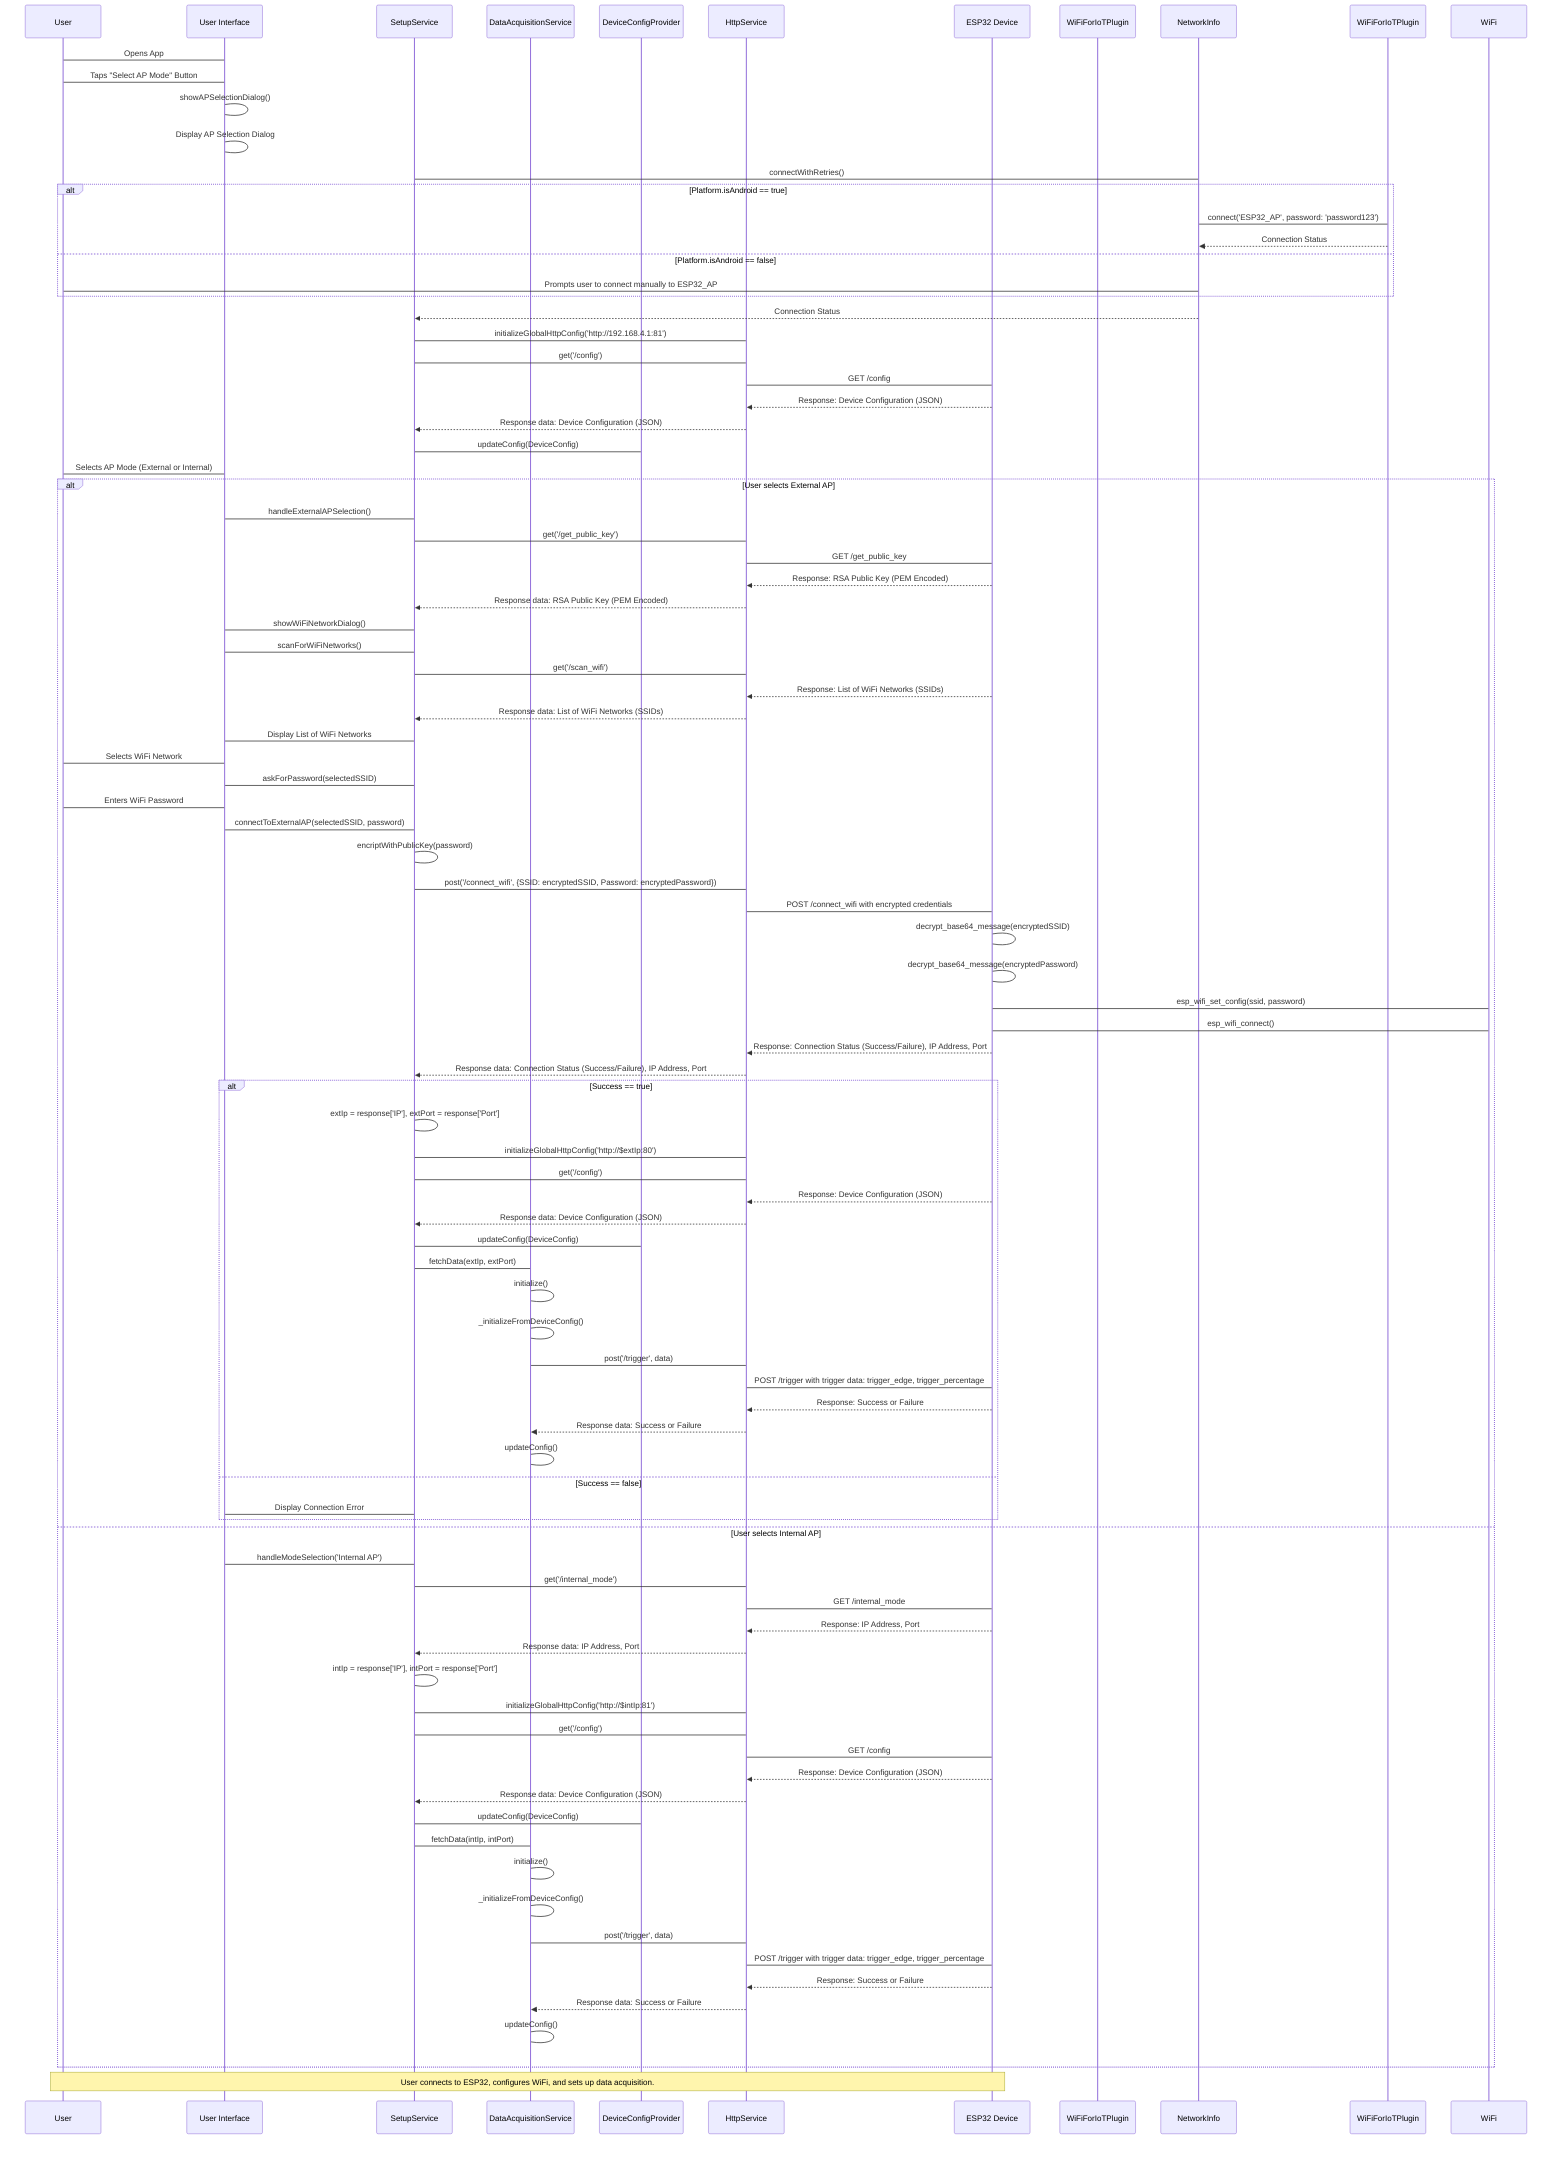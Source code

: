 sequenceDiagram
    participant User as User
    participant UI as User Interface
    participant Setup as SetupService
    participant DataAcquisition as DataAcquisitionService
    participant DeviceConfig as DeviceConfigProvider
    participant Http as HttpService
    participant Device as ESP32 Device
    participant WiFiForIoT as WiFiForIoTPlugin

    User->UI: Opens App
    User->UI: Taps "Select AP Mode" Button
    UI->UI: showAPSelectionDialog()
    UI->UI: Display AP Selection Dialog
    Setup->NetworkInfo: connectWithRetries()
    alt Platform.isAndroid == true
        NetworkInfo->WiFiForIoTPlugin: connect('ESP32_AP', password: 'password123')
        WiFiForIoTPlugin-->>NetworkInfo: Connection Status
    else Platform.isAndroid == false
        NetworkInfo->User: Prompts user to connect manually to ESP32_AP
    end
    NetworkInfo-->>Setup: Connection Status
    Setup->Http: initializeGlobalHttpConfig('http://192.168.4.1:81')
    Setup->Http: get('/config')
    Http->Device: GET /config
    Device-->>Http: Response: Device Configuration (JSON)
    Http-->>Setup: Response data: Device Configuration (JSON)
    Setup->DeviceConfig: updateConfig(DeviceConfig)
    User->UI: Selects AP Mode (External or Internal)
    alt User selects External AP
        UI->Setup: handleExternalAPSelection()
        Setup->Http: get('/get_public_key')
        Http->Device: GET /get_public_key
        Device-->>Http: Response: RSA Public Key (PEM Encoded)
        Http-->>Setup: Response data: RSA Public Key (PEM Encoded)
        Setup->UI: showWiFiNetworkDialog()
        UI->Setup: scanForWiFiNetworks()
        Setup->Http: get('/scan_wifi')
        Device-->>Http: Response: List of WiFi Networks (SSIDs)
        Http-->>Setup: Response data: List of WiFi Networks (SSIDs)
        Setup->UI: Display List of WiFi Networks
        User->UI: Selects WiFi Network
        UI->Setup: askForPassword(selectedSSID)
        User->UI: Enters WiFi Password
        UI->Setup: connectToExternalAP(selectedSSID, password)
        Setup->Setup: encriptWithPublicKey(password)
        Setup->Http: post('/connect_wifi', {SSID: encryptedSSID, Password: encryptedPassword})
        Http->Device: POST /connect_wifi with encrypted credentials
        Device->Device: decrypt_base64_message(encryptedSSID)
        Device->Device: decrypt_base64_message(encryptedPassword)
        Device->WiFi: esp_wifi_set_config(ssid, password)
        Device->WiFi: esp_wifi_connect()
        Device-->>Http: Response: Connection Status (Success/Failure), IP Address, Port
        Http-->>Setup: Response data: Connection Status (Success/Failure), IP Address, Port
        alt Success == true
            Setup->Setup: extIp = response['IP'], extPort = response['Port']
            Setup->Http: initializeGlobalHttpConfig('http://$extIp:80')
            Setup->Http: get('/config')
            Device-->>Http: Response: Device Configuration (JSON)
            Http-->>Setup: Response data: Device Configuration (JSON)
            Setup->DeviceConfig: updateConfig(DeviceConfig)
            Setup->DataAcquisition: fetchData(extIp, extPort)
            DataAcquisition->DataAcquisition: initialize()
            DataAcquisition->DataAcquisition: _initializeFromDeviceConfig()
            DataAcquisition->Http: post('/trigger', data)
            Http->Device: POST /trigger with trigger data: trigger_edge, trigger_percentage
            Device-->>Http: Response: Success or Failure
            Http-->>DataAcquisition: Response data: Success or Failure
            DataAcquisition->DataAcquisition: updateConfig()
        else Success == false
            Setup->UI: Display Connection Error
        end
    else User selects Internal AP
        UI->Setup: handleModeSelection('Internal AP')
        Setup->Http: get('/internal_mode')
        Http->Device: GET /internal_mode
        Device-->>Http: Response: IP Address, Port
        Http-->>Setup: Response data: IP Address, Port
        Setup->Setup: intIp = response['IP'], intPort = response['Port']
        Setup->Http: initializeGlobalHttpConfig('http://$intIp:81')
        Setup->Http: get('/config')
        Http->Device: GET /config
        Device-->>Http: Response: Device Configuration (JSON)
        Http-->>Setup: Response data: Device Configuration (JSON)
        Setup->DeviceConfig: updateConfig(DeviceConfig)
        Setup->DataAcquisition: fetchData(intIp, intPort)
        DataAcquisition->DataAcquisition: initialize()
        DataAcquisition->DataAcquisition: _initializeFromDeviceConfig()
        DataAcquisition->Http: post('/trigger', data)
        Http->Device: POST /trigger with trigger data: trigger_edge, trigger_percentage
        Device-->>Http: Response: Success or Failure
        Http-->>DataAcquisition: Response data: Success or Failure
        DataAcquisition->DataAcquisition: updateConfig()
    end
    Note over User,Device: User connects to ESP32, configures WiFi, and sets up data acquisition.